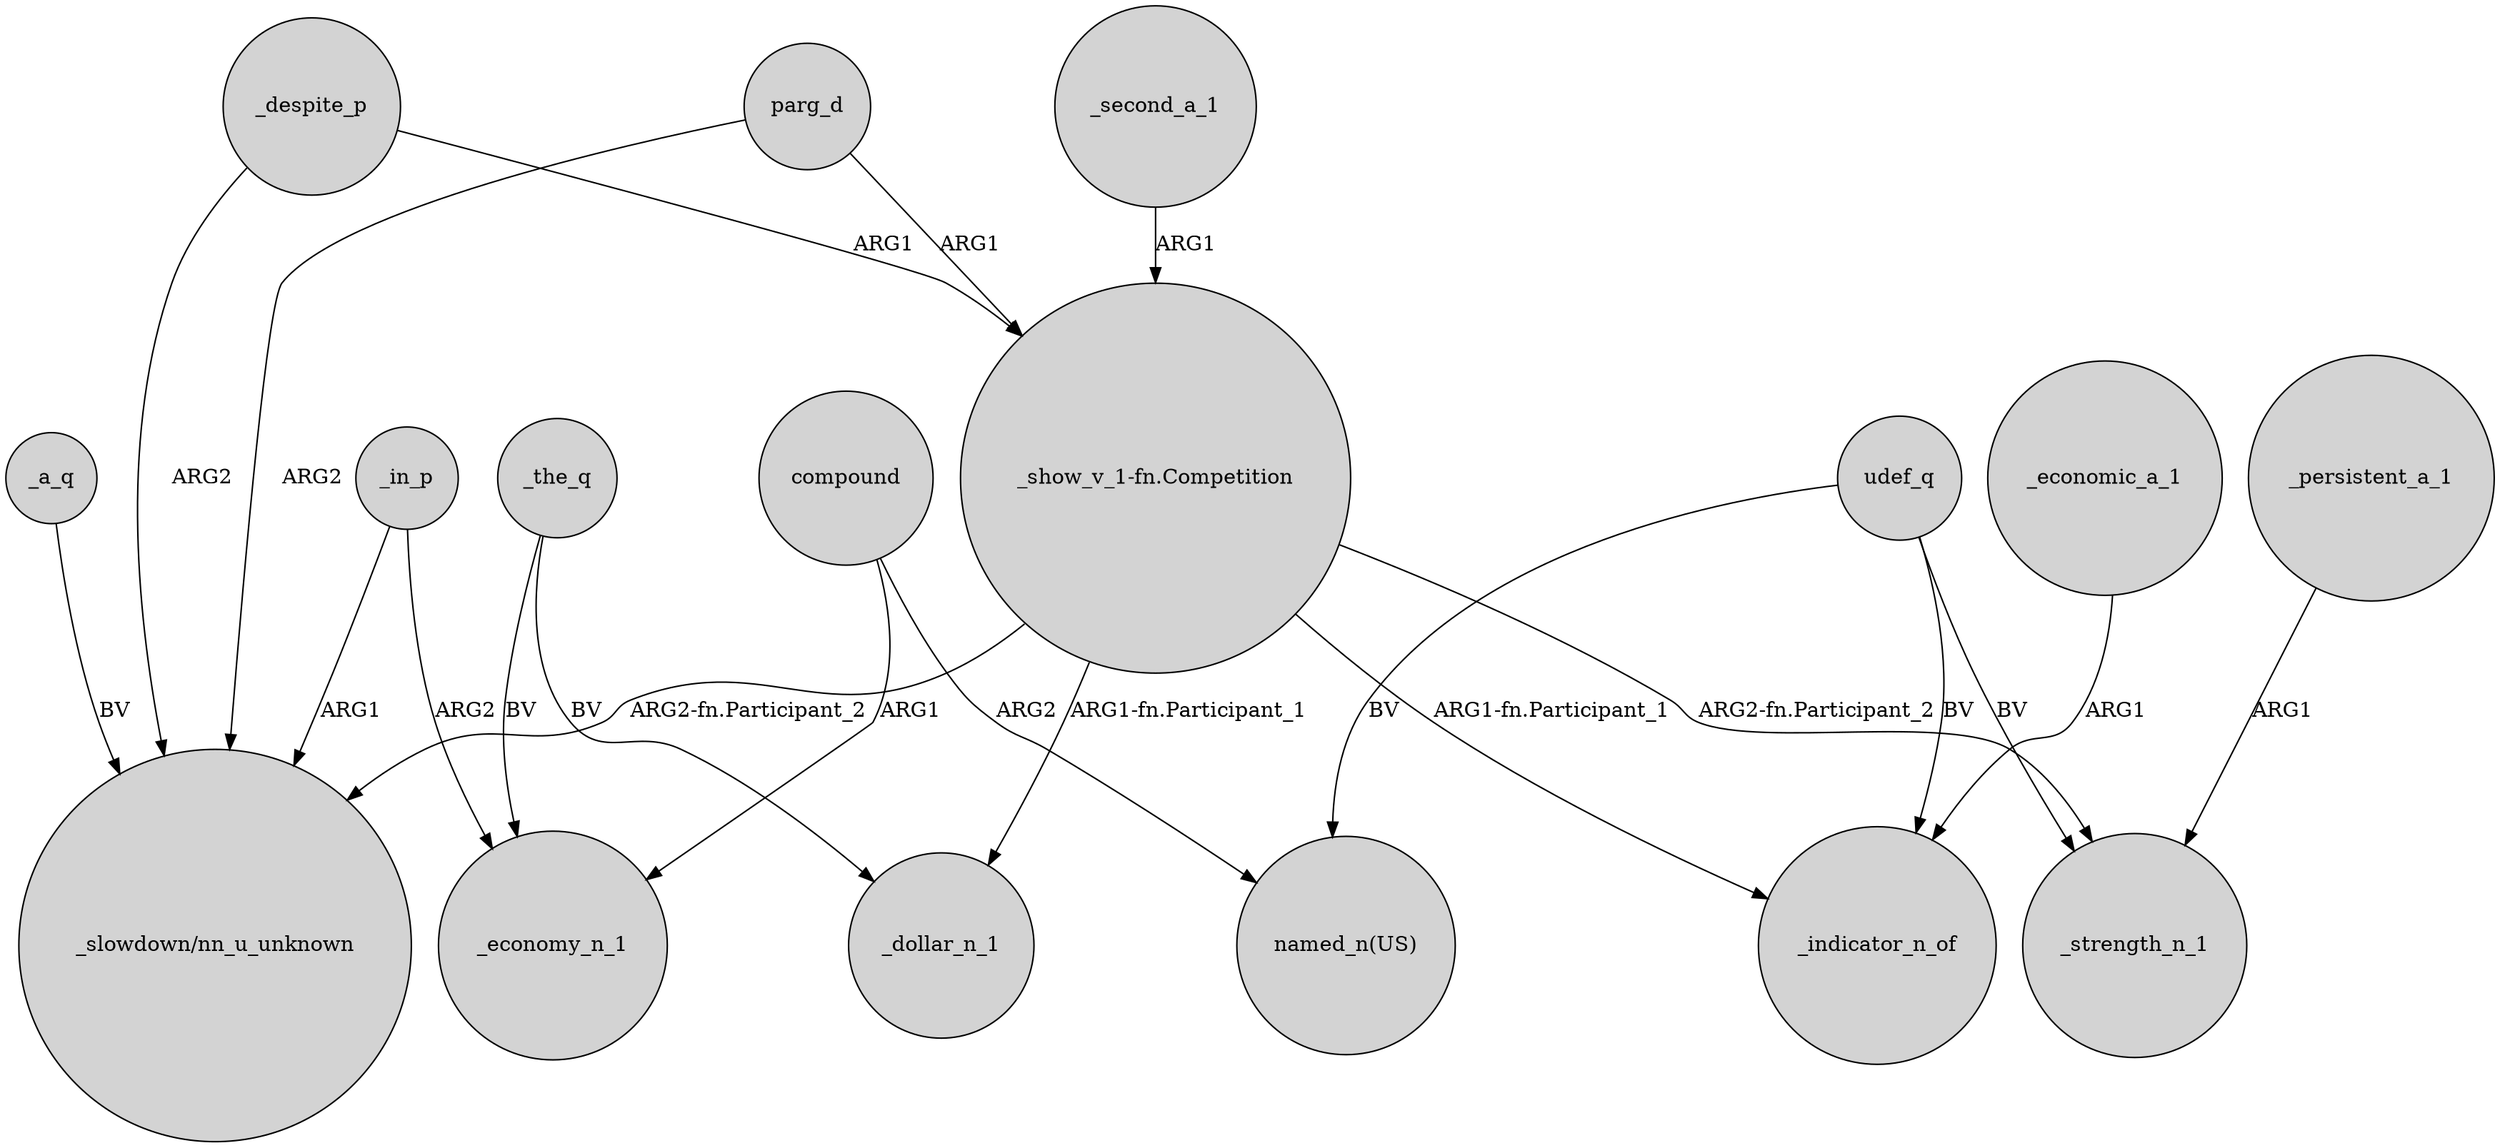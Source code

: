 digraph {
	node [shape=circle style=filled]
	_despite_p -> "_slowdown/nn_u_unknown" [label=ARG2]
	_in_p -> "_slowdown/nn_u_unknown" [label=ARG1]
	"_show_v_1-fn.Competition" -> _dollar_n_1 [label="ARG1-fn.Participant_1"]
	parg_d -> "_slowdown/nn_u_unknown" [label=ARG2]
	parg_d -> "_show_v_1-fn.Competition" [label=ARG1]
	_the_q -> _dollar_n_1 [label=BV]
	compound -> _economy_n_1 [label=ARG1]
	_economic_a_1 -> _indicator_n_of [label=ARG1]
	_second_a_1 -> "_show_v_1-fn.Competition" [label=ARG1]
	udef_q -> _strength_n_1 [label=BV]
	_in_p -> _economy_n_1 [label=ARG2]
	"_show_v_1-fn.Competition" -> _strength_n_1 [label="ARG2-fn.Participant_2"]
	_despite_p -> "_show_v_1-fn.Competition" [label=ARG1]
	udef_q -> _indicator_n_of [label=BV]
	"_show_v_1-fn.Competition" -> "_slowdown/nn_u_unknown" [label="ARG2-fn.Participant_2"]
	_a_q -> "_slowdown/nn_u_unknown" [label=BV]
	compound -> "named_n(US)" [label=ARG2]
	"_show_v_1-fn.Competition" -> _indicator_n_of [label="ARG1-fn.Participant_1"]
	udef_q -> "named_n(US)" [label=BV]
	_the_q -> _economy_n_1 [label=BV]
	_persistent_a_1 -> _strength_n_1 [label=ARG1]
}

